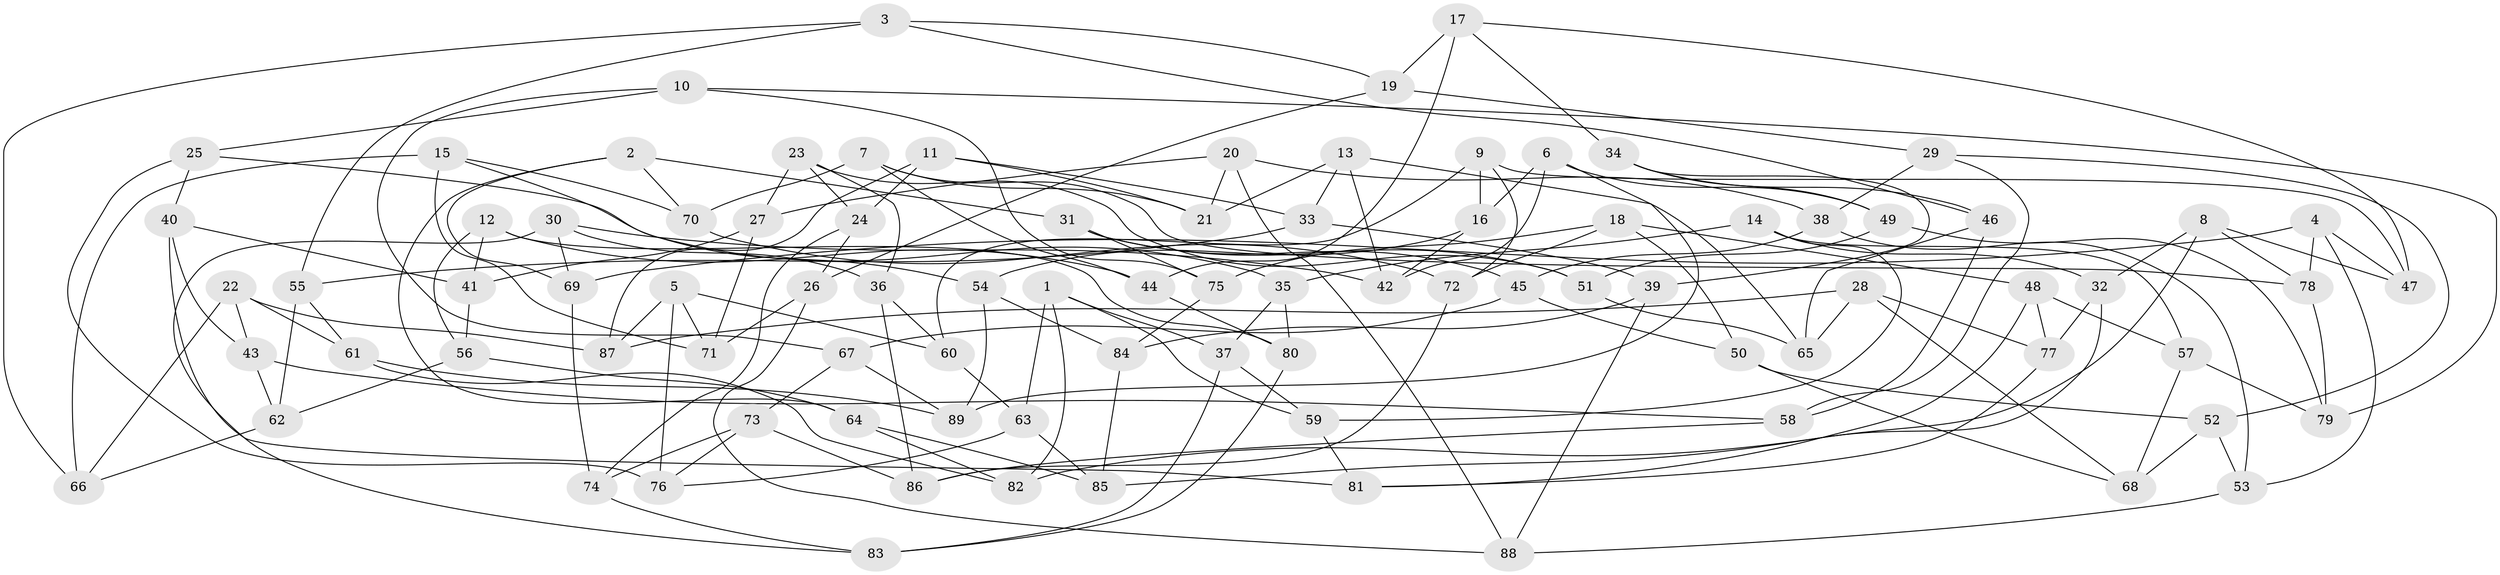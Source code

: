 // coarse degree distribution, {10: 0.1111111111111111, 11: 0.027777777777777776, 7: 0.1111111111111111, 9: 0.08333333333333333, 8: 0.05555555555555555, 3: 0.16666666666666666, 4: 0.4166666666666667, 6: 0.027777777777777776}
// Generated by graph-tools (version 1.1) at 2025/53/03/04/25 22:53:45]
// undirected, 89 vertices, 178 edges
graph export_dot {
  node [color=gray90,style=filled];
  1;
  2;
  3;
  4;
  5;
  6;
  7;
  8;
  9;
  10;
  11;
  12;
  13;
  14;
  15;
  16;
  17;
  18;
  19;
  20;
  21;
  22;
  23;
  24;
  25;
  26;
  27;
  28;
  29;
  30;
  31;
  32;
  33;
  34;
  35;
  36;
  37;
  38;
  39;
  40;
  41;
  42;
  43;
  44;
  45;
  46;
  47;
  48;
  49;
  50;
  51;
  52;
  53;
  54;
  55;
  56;
  57;
  58;
  59;
  60;
  61;
  62;
  63;
  64;
  65;
  66;
  67;
  68;
  69;
  70;
  71;
  72;
  73;
  74;
  75;
  76;
  77;
  78;
  79;
  80;
  81;
  82;
  83;
  84;
  85;
  86;
  87;
  88;
  89;
  1 -- 59;
  1 -- 37;
  1 -- 63;
  1 -- 82;
  2 -- 31;
  2 -- 69;
  2 -- 64;
  2 -- 70;
  3 -- 66;
  3 -- 46;
  3 -- 19;
  3 -- 55;
  4 -- 47;
  4 -- 53;
  4 -- 69;
  4 -- 78;
  5 -- 87;
  5 -- 60;
  5 -- 76;
  5 -- 71;
  6 -- 16;
  6 -- 49;
  6 -- 42;
  6 -- 89;
  7 -- 44;
  7 -- 70;
  7 -- 21;
  7 -- 78;
  8 -- 82;
  8 -- 78;
  8 -- 47;
  8 -- 32;
  9 -- 16;
  9 -- 47;
  9 -- 72;
  9 -- 60;
  10 -- 25;
  10 -- 67;
  10 -- 75;
  10 -- 79;
  11 -- 21;
  11 -- 87;
  11 -- 33;
  11 -- 24;
  12 -- 56;
  12 -- 80;
  12 -- 44;
  12 -- 41;
  13 -- 42;
  13 -- 33;
  13 -- 65;
  13 -- 21;
  14 -- 57;
  14 -- 32;
  14 -- 35;
  14 -- 59;
  15 -- 71;
  15 -- 66;
  15 -- 54;
  15 -- 70;
  16 -- 42;
  16 -- 54;
  17 -- 47;
  17 -- 34;
  17 -- 19;
  17 -- 44;
  18 -- 75;
  18 -- 48;
  18 -- 72;
  18 -- 50;
  19 -- 29;
  19 -- 26;
  20 -- 27;
  20 -- 38;
  20 -- 21;
  20 -- 88;
  22 -- 87;
  22 -- 61;
  22 -- 43;
  22 -- 66;
  23 -- 51;
  23 -- 24;
  23 -- 27;
  23 -- 36;
  24 -- 26;
  24 -- 74;
  25 -- 40;
  25 -- 76;
  25 -- 35;
  26 -- 71;
  26 -- 88;
  27 -- 41;
  27 -- 71;
  28 -- 87;
  28 -- 77;
  28 -- 68;
  28 -- 65;
  29 -- 52;
  29 -- 58;
  29 -- 38;
  30 -- 83;
  30 -- 69;
  30 -- 36;
  30 -- 42;
  31 -- 51;
  31 -- 75;
  31 -- 45;
  32 -- 77;
  32 -- 85;
  33 -- 39;
  33 -- 55;
  34 -- 49;
  34 -- 39;
  34 -- 46;
  35 -- 80;
  35 -- 37;
  36 -- 60;
  36 -- 86;
  37 -- 83;
  37 -- 59;
  38 -- 45;
  38 -- 53;
  39 -- 88;
  39 -- 84;
  40 -- 81;
  40 -- 41;
  40 -- 43;
  41 -- 56;
  43 -- 58;
  43 -- 62;
  44 -- 80;
  45 -- 67;
  45 -- 50;
  46 -- 58;
  46 -- 65;
  48 -- 81;
  48 -- 77;
  48 -- 57;
  49 -- 51;
  49 -- 79;
  50 -- 68;
  50 -- 52;
  51 -- 65;
  52 -- 68;
  52 -- 53;
  53 -- 88;
  54 -- 84;
  54 -- 89;
  55 -- 62;
  55 -- 61;
  56 -- 64;
  56 -- 62;
  57 -- 79;
  57 -- 68;
  58 -- 86;
  59 -- 81;
  60 -- 63;
  61 -- 89;
  61 -- 82;
  62 -- 66;
  63 -- 85;
  63 -- 76;
  64 -- 82;
  64 -- 85;
  67 -- 73;
  67 -- 89;
  69 -- 74;
  70 -- 72;
  72 -- 86;
  73 -- 86;
  73 -- 76;
  73 -- 74;
  74 -- 83;
  75 -- 84;
  77 -- 81;
  78 -- 79;
  80 -- 83;
  84 -- 85;
}
